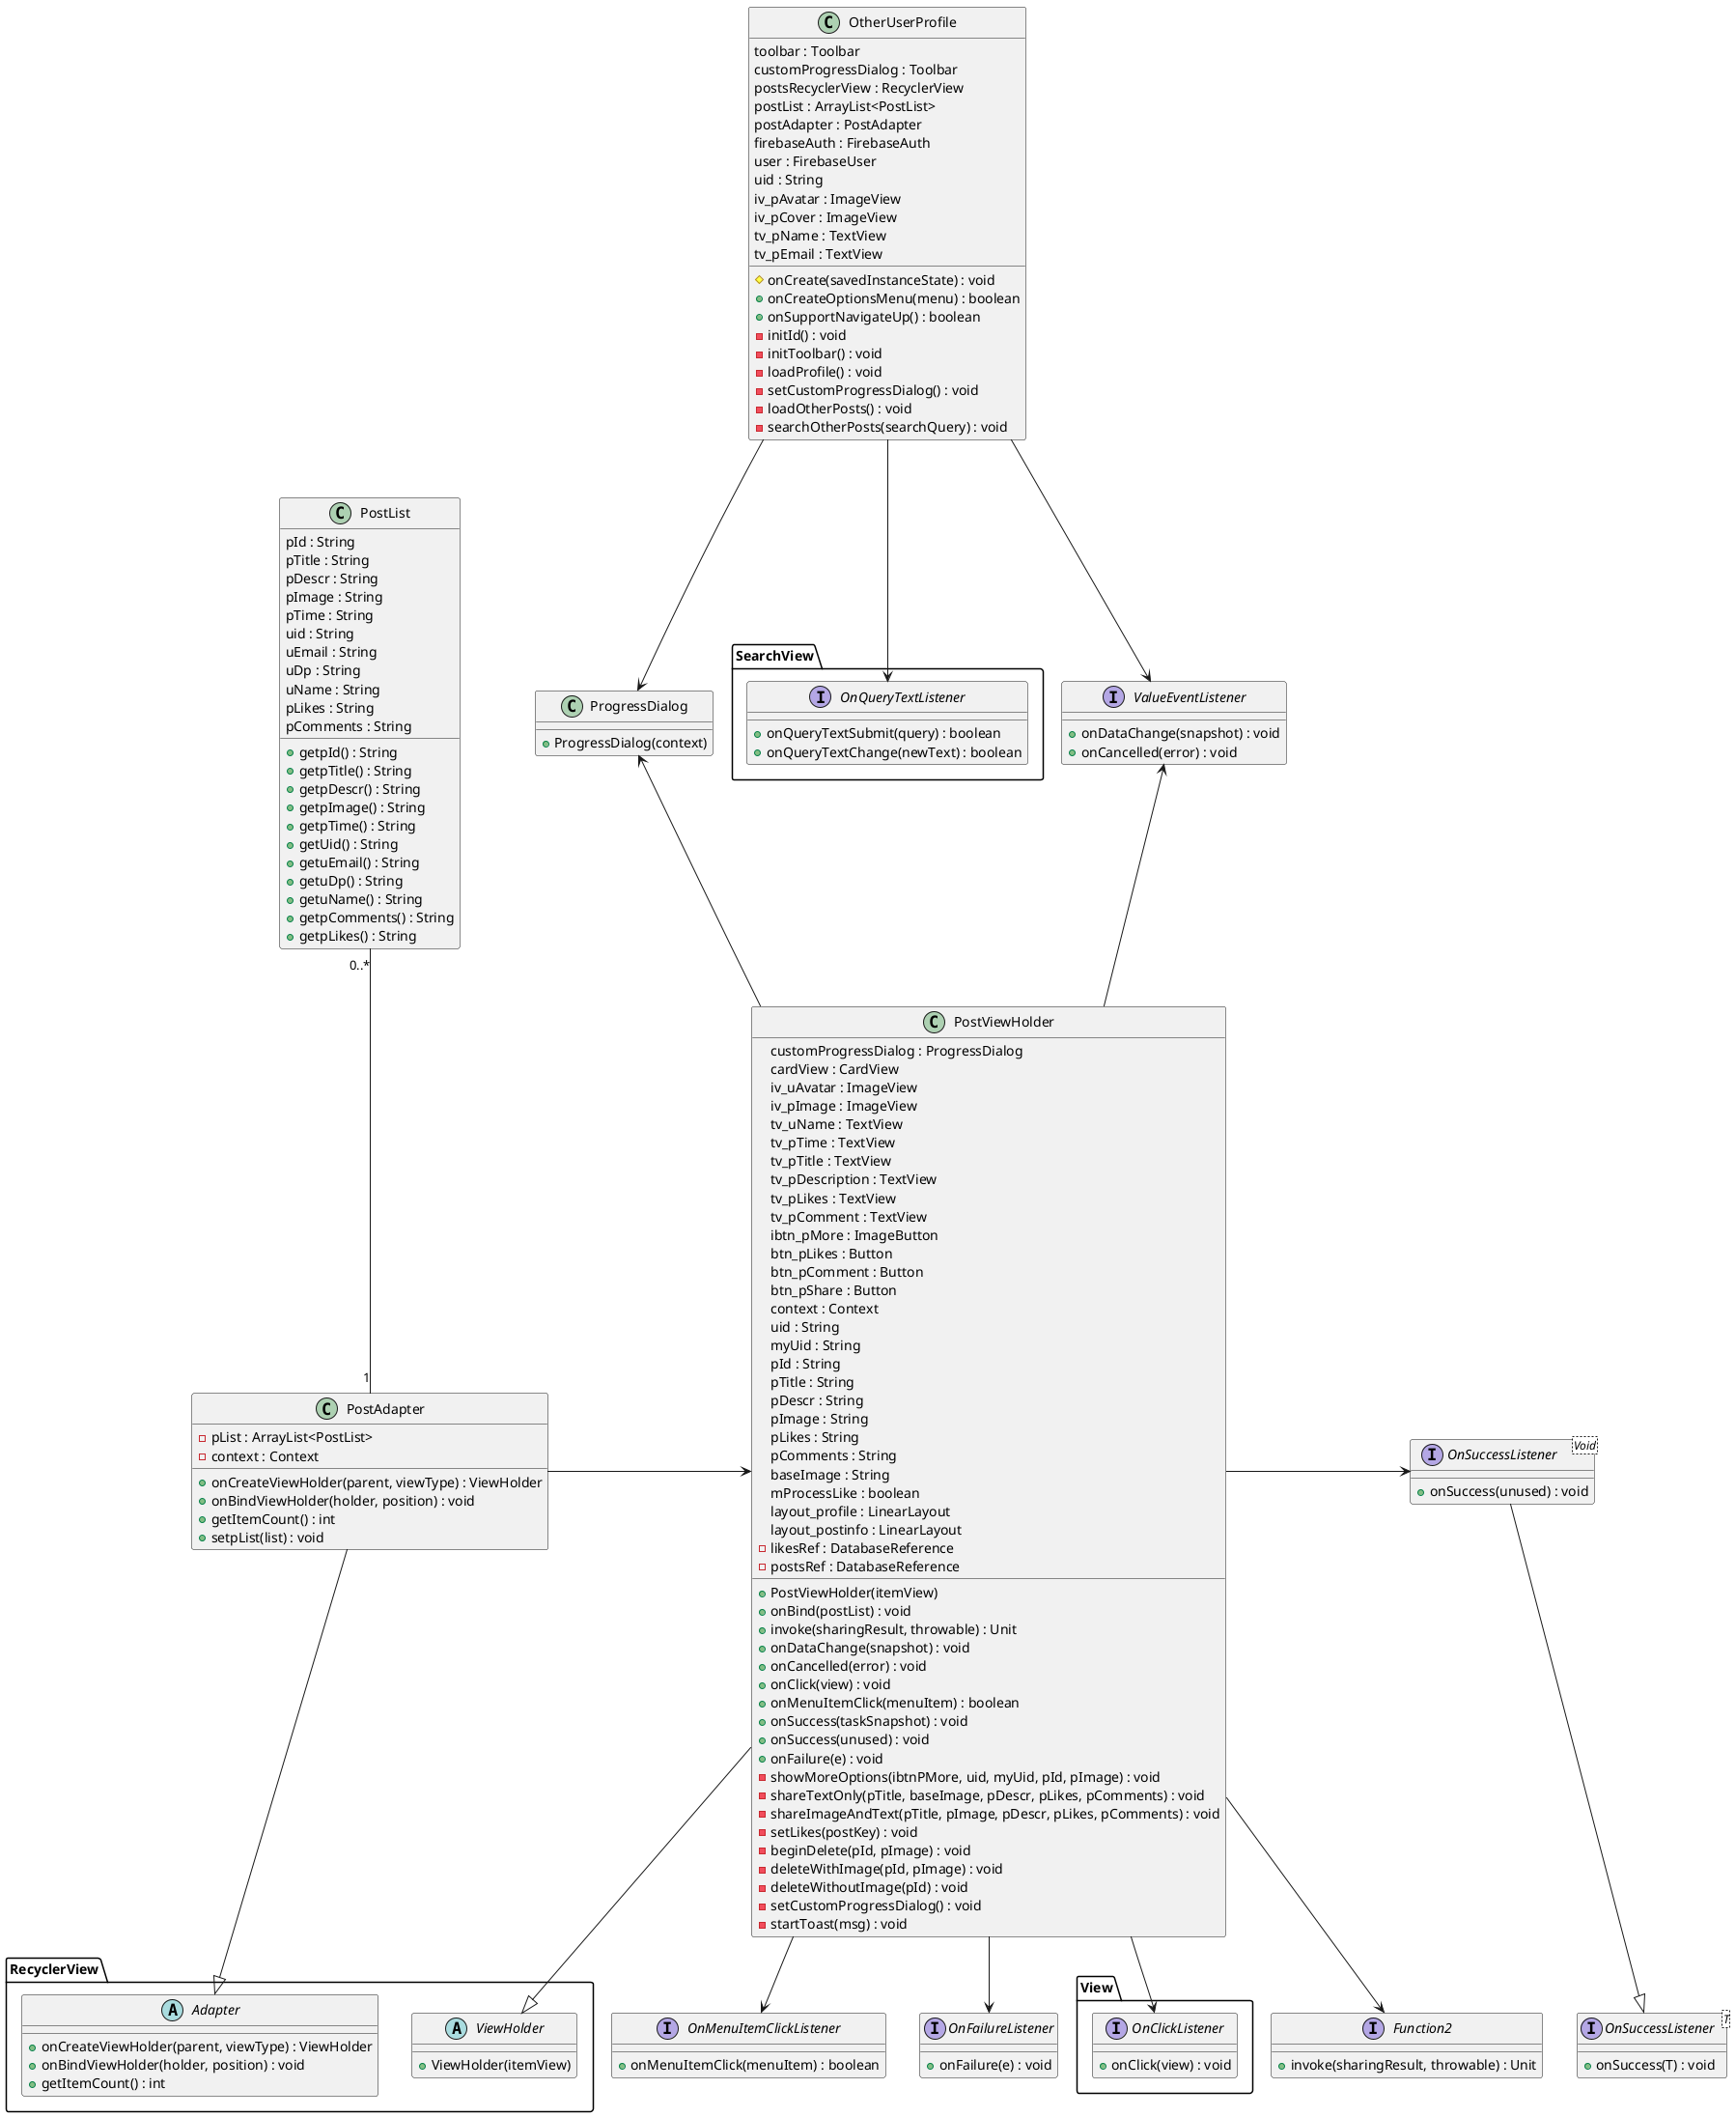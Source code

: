 @startuml
PostAdapter -down-|> RecyclerView.Adapter
PostViewHolder -down-|> RecyclerView.ViewHolder
PostAdapter "1"-up-"0..*" PostList
PostAdapter -> PostViewHolder
PostViewHolder -up-> ProgressDialog
PostViewHolder --> Function2
PostViewHolder -down-> OnMenuItemClickListener
PostViewHolder -right-> OnSuccessListener_v
PostViewHolder -down-> OnFailureListener
PostViewHolder -up-> ValueEventListener
PostViewHolder -down-> View.OnClickListener

OtherUserProfile --> ProgressDialog
OtherUserProfile --> ValueEventListener
OtherUserProfile --> SearchView.OnQueryTextListener
class OtherUserProfile {
    toolbar : Toolbar
    customProgressDialog : Toolbar
    postsRecyclerView : RecyclerView
    postList : ArrayList<PostList>
    postAdapter : PostAdapter
    firebaseAuth : FirebaseAuth
    user : FirebaseUser
    uid : String
    iv_pAvatar : ImageView
    iv_pCover : ImageView
    tv_pName : TextView
    tv_pEmail : TextView

    #onCreate(savedInstanceState) : void
    +onCreateOptionsMenu(menu) : boolean
    +onSupportNavigateUp() : boolean
    -initId() : void
    -initToolbar() : void
    -loadProfile() : void
    -setCustomProgressDialog() : void
    -loadOtherPosts() : void
    -searchOtherPosts(searchQuery) : void
}
class ProgressDialog {
    +ProgressDialog(context)
}

namespace RecyclerView {
    abstract class Adapter{
        +onCreateViewHolder(parent, viewType) : ViewHolder
        +onBindViewHolder(holder, position) : void
        +getItemCount() : int
    }
    abstract class ViewHolder{
        +ViewHolder(itemView)
    }
}
class PostAdapter {
    -pList : ArrayList<PostList>
    -context : Context

    +onCreateViewHolder(parent, viewType) : ViewHolder
    +onBindViewHolder(holder, position) : void
    +getItemCount() : int
    +setpList(list) : void
}
class PostViewHolder {
    customProgressDialog : ProgressDialog
    cardView : CardView
    iv_uAvatar : ImageView
    iv_pImage : ImageView
    tv_uName : TextView
    tv_pTime : TextView
    tv_pTitle : TextView
    tv_pDescription : TextView
    tv_pLikes : TextView
    tv_pComment : TextView
    ibtn_pMore : ImageButton
    btn_pLikes : Button
    btn_pComment : Button
    btn_pShare : Button
    context : Context
    uid : String
    myUid : String
    pId : String
    pTitle : String
    pDescr : String
    pImage : String
    pLikes : String
    pComments : String
    baseImage : String
    mProcessLike : boolean
    layout_profile : LinearLayout
    layout_postinfo : LinearLayout
    -likesRef : DatabaseReference
    -postsRef : DatabaseReference

    +PostViewHolder(itemView)
    +onBind(postList) : void
    +invoke(sharingResult, throwable) : Unit
    +onDataChange(snapshot) : void
    +onCancelled(error) : void
    +onClick(view) : void
    +onMenuItemClick(menuItem) : boolean
    +onSuccess(taskSnapshot) : void
    +onSuccess(unused) : void
    +onFailure(e) : void
    -showMoreOptions(ibtnPMore, uid, myUid, pId, pImage) : void
    -shareTextOnly(pTitle, baseImage, pDescr, pLikes, pComments) : void
    -shareImageAndText(pTitle, pImage, pDescr, pLikes, pComments) : void
    -setLikes(postKey) : void
    -beginDelete(pId, pImage) : void
    -deleteWithImage(pId, pImage) : void
    -deleteWithoutImage(pId) : void
    -setCustomProgressDialog() : void
    -startToast(msg) : void
}

class PostList {
    pId : String
    pTitle : String
    pDescr : String
    pImage : String
    pTime : String
    uid : String
    uEmail : String
    uDp : String
    uName : String
    pLikes : String
    pComments : String

    +getpId() : String
    +getpTitle() : String
    +getpDescr() : String
    +getpImage() : String
    +getpTime() : String
    +getUid() : String
    +getuEmail() : String
    +getuDp() : String
    +getuName() : String
    +getpComments() : String
    +getpLikes() : String
}



interface SearchView.OnQueryTextListener {
    +onQueryTextSubmit(query) : boolean
    +onQueryTextChange(newText) : boolean
}
interface ValueEventListener {
    +onDataChange(snapshot) : void
    +onCancelled(error) : void
}
interface View.OnClickListener {
    +onClick(view) : void
}
interface "OnSuccessListener<T>" as OnSuccessListener_t {
    +onSuccess(T) : void
}
interface "OnSuccessListener<Void>" as OnSuccessListener_v {
    +onSuccess(unused) : void
}
OnSuccessListener_t <|-up- OnSuccessListener_v


interface OnFailureListener {
    +onFailure(e) : void
}

interface Function2 {
    +invoke(sharingResult, throwable) : Unit
}
interface OnMenuItemClickListener {
    +onMenuItemClick(menuItem) : boolean
}
@enduml